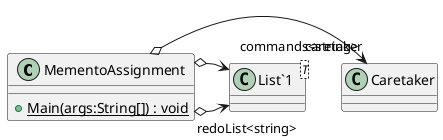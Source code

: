 @startuml
class MementoAssignment {
    + {static} Main(args:String[]) : void
}
class "List`1"<T> {
}
MementoAssignment o-> "caretaker" Caretaker
MementoAssignment o-> "redoList<string>" "List`1"
MementoAssignment o-> "commands<string>" "List`1"
@enduml
